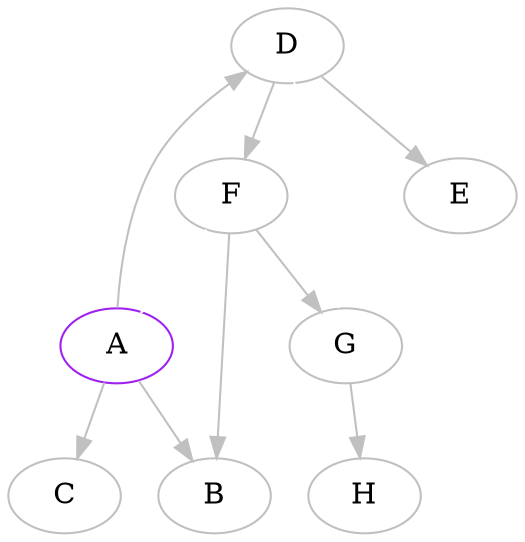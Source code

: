 digraph {
	D [label="D", color="gray"];
	F [label="F", color="gray"];
	H [label="H", color="gray"];
	A [label="A", color="purple"];
	E [label="E", color="gray"];
	G [label="G", color="gray"];
	C [label="C", color="gray"];
	B [label="B", color="gray"];
	
	A -> C [color="gray"];
	A -> B [color="gray"];
	D -> E [color="gray"];
	D -> F [color="gray"];
	F -> A [color="white"];
	F -> G [color="gray"];
	F -> B [color="gray"];
	A -> D [color="gray"];
	G -> H [color="gray"];
	G -> D [color="white"];
}
